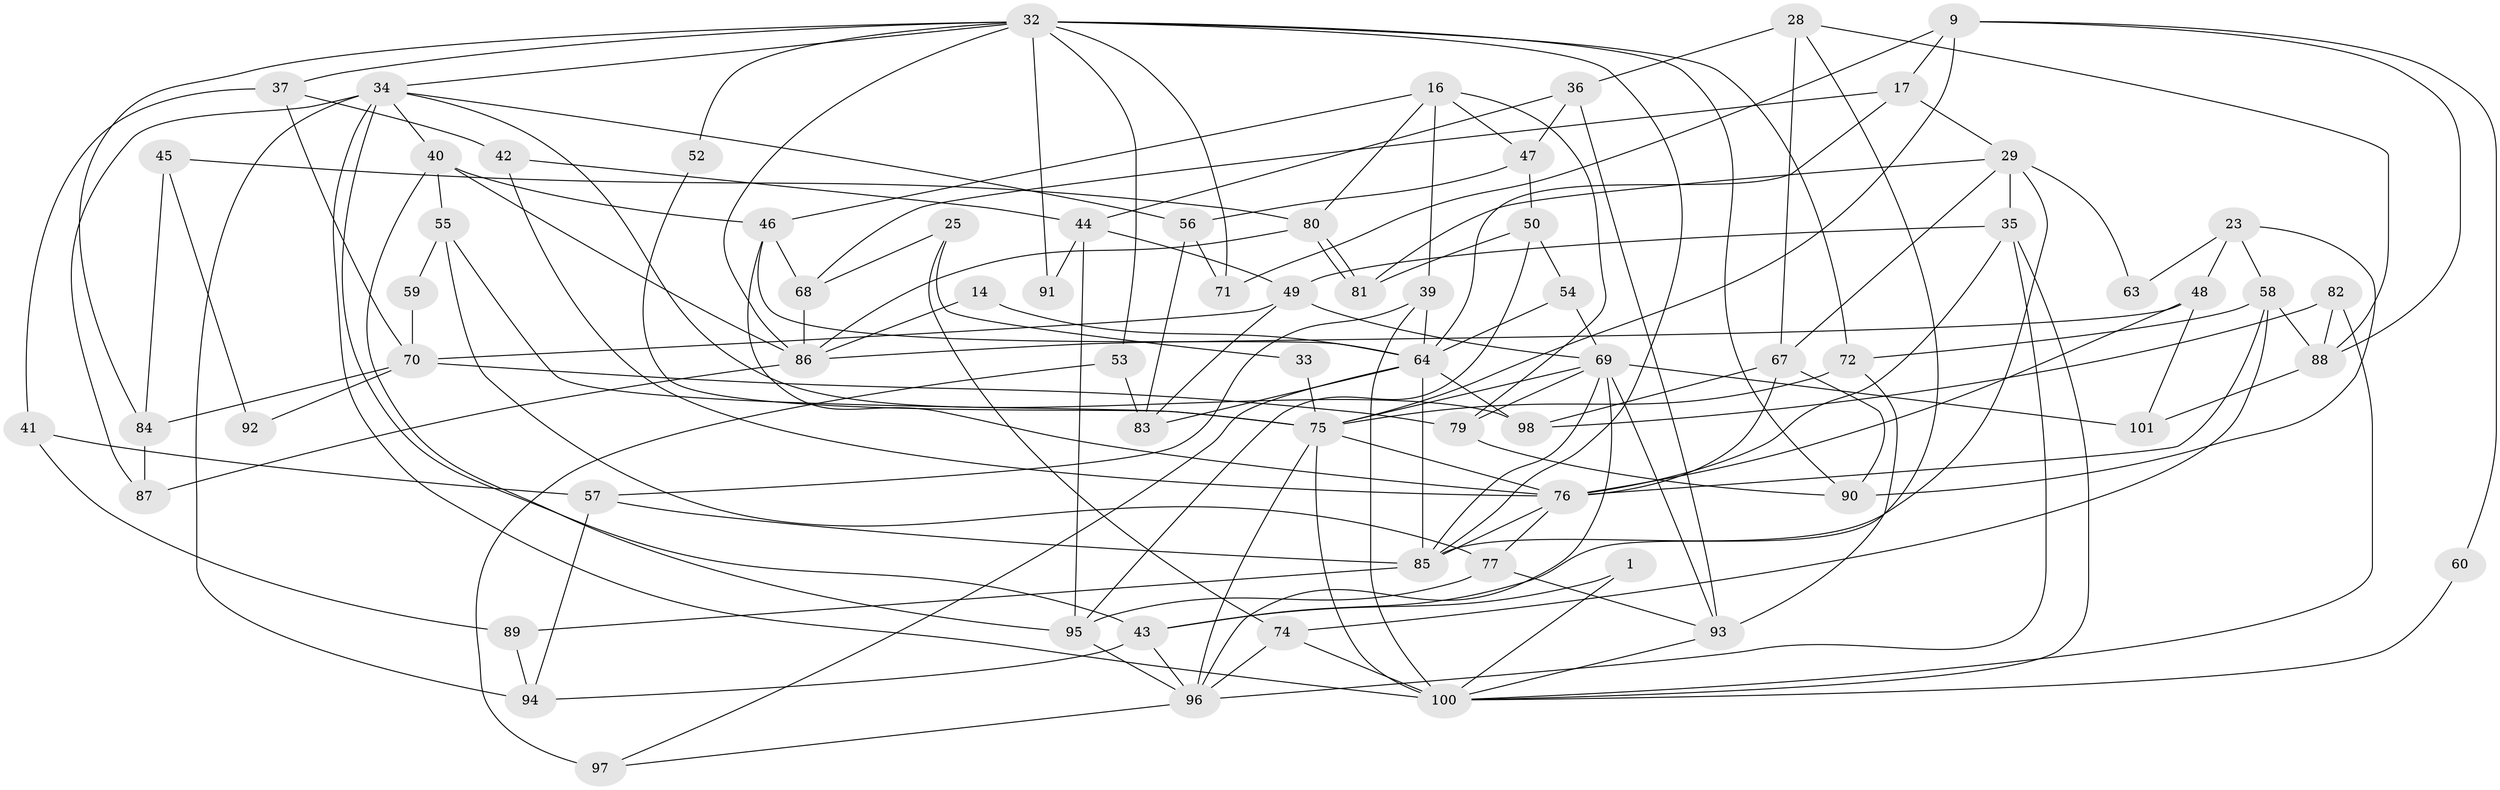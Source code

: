 // original degree distribution, {2: 0.13861386138613863, 4: 0.3069306930693069, 5: 0.22772277227722773, 6: 0.039603960396039604, 3: 0.22772277227722773, 7: 0.04950495049504951, 9: 0.009900990099009901}
// Generated by graph-tools (version 1.1) at 2025/54/03/04/25 21:54:28]
// undirected, 70 vertices, 156 edges
graph export_dot {
graph [start="1"]
  node [color=gray90,style=filled];
  1;
  9;
  14;
  16;
  17;
  23;
  25;
  28;
  29;
  32 [super="+22"];
  33;
  34 [super="+31"];
  35 [super="+7"];
  36;
  37;
  39;
  40;
  41;
  42;
  43;
  44;
  45;
  46;
  47;
  48;
  49 [super="+19"];
  50 [super="+24"];
  52;
  53;
  54;
  55;
  56;
  57;
  58;
  59 [super="+10"];
  60;
  63;
  64 [super="+4+27"];
  67;
  68 [super="+65"];
  69 [super="+13+26+3"];
  70;
  71;
  72;
  74 [super="+30"];
  75 [super="+2+11+66"];
  76 [super="+18+21+51"];
  77;
  79;
  80;
  81;
  82 [super="+78"];
  83;
  84;
  85 [super="+61"];
  86 [super="+73"];
  87;
  88;
  89;
  90;
  91;
  92;
  93 [super="+62"];
  94;
  95;
  96 [super="+20"];
  97;
  98;
  100 [super="+12+38+99"];
  101;
  1 -- 43;
  1 -- 100;
  9 -- 71;
  9 -- 75;
  9 -- 17;
  9 -- 60;
  9 -- 88;
  14 -- 86;
  14 -- 64;
  16 -- 46;
  16 -- 79;
  16 -- 39;
  16 -- 47;
  16 -- 80;
  17 -- 29;
  17 -- 64;
  17 -- 68;
  23 -- 90;
  23 -- 58;
  23 -- 48;
  23 -- 63;
  25 -- 74;
  25 -- 33;
  25 -- 68;
  28 -- 67;
  28 -- 36;
  28 -- 43;
  28 -- 88;
  29 -- 85 [weight=2];
  29 -- 63;
  29 -- 67;
  29 -- 81;
  29 -- 35;
  32 -- 84;
  32 -- 37;
  32 -- 52;
  32 -- 71;
  32 -- 86;
  32 -- 90;
  32 -- 91;
  32 -- 85;
  32 -- 34;
  32 -- 72;
  32 -- 53;
  33 -- 75;
  34 -- 40;
  34 -- 43;
  34 -- 56;
  34 -- 87;
  34 -- 100;
  34 -- 98;
  34 -- 94;
  35 -- 100;
  35 -- 76;
  35 -- 49;
  35 -- 96;
  36 -- 47;
  36 -- 44;
  36 -- 93;
  37 -- 42;
  37 -- 41;
  37 -- 70;
  39 -- 57;
  39 -- 100;
  39 -- 64;
  40 -- 86;
  40 -- 55;
  40 -- 46;
  40 -- 95;
  41 -- 89;
  41 -- 57;
  42 -- 44;
  42 -- 76;
  43 -- 94;
  43 -- 96;
  44 -- 95;
  44 -- 91;
  44 -- 49;
  45 -- 84;
  45 -- 80;
  45 -- 92;
  46 -- 76;
  46 -- 64;
  46 -- 68;
  47 -- 56;
  47 -- 50;
  48 -- 101;
  48 -- 76;
  48 -- 86;
  49 -- 83;
  49 -- 70;
  49 -- 69;
  50 -- 81;
  50 -- 54;
  50 -- 95;
  52 -- 75;
  53 -- 97;
  53 -- 83;
  54 -- 69;
  54 -- 64;
  55 -- 75;
  55 -- 77;
  55 -- 59;
  56 -- 83;
  56 -- 71;
  57 -- 94;
  57 -- 85;
  58 -- 74;
  58 -- 88;
  58 -- 72;
  58 -- 76;
  59 -- 70 [weight=2];
  60 -- 100;
  64 -- 85;
  64 -- 97;
  64 -- 83 [weight=2];
  64 -- 98;
  67 -- 90;
  67 -- 98;
  67 -- 76;
  68 -- 86 [weight=2];
  69 -- 75 [weight=3];
  69 -- 101;
  69 -- 96;
  69 -- 85 [weight=2];
  69 -- 93 [weight=2];
  69 -- 79;
  70 -- 79;
  70 -- 84;
  70 -- 92;
  72 -- 93;
  72 -- 75;
  74 -- 100 [weight=2];
  74 -- 96;
  75 -- 76 [weight=2];
  75 -- 96;
  75 -- 100 [weight=2];
  76 -- 85;
  76 -- 77 [weight=2];
  77 -- 95;
  77 -- 93 [weight=2];
  79 -- 90;
  80 -- 81;
  80 -- 81;
  80 -- 86;
  82 -- 100 [weight=2];
  82 -- 98 [weight=2];
  82 -- 88;
  84 -- 87;
  85 -- 89;
  86 -- 87;
  88 -- 101;
  89 -- 94;
  93 -- 100;
  95 -- 96;
  96 -- 97;
}
